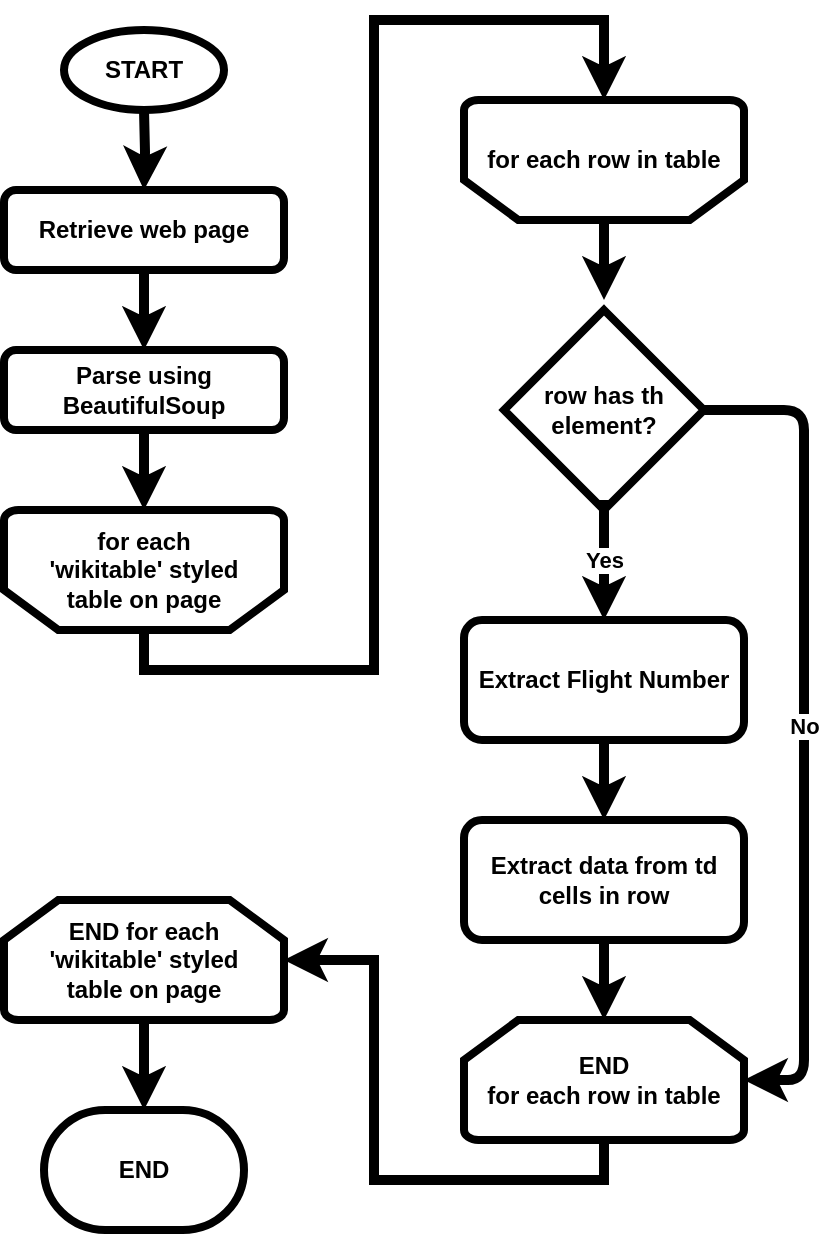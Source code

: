 <mxfile version="15.0.6" type="device"><diagram id="C5RBs43oDa-KdzZeNtuy" name="Page-1"><mxGraphModel dx="1422" dy="687" grid="1" gridSize="10" guides="1" tooltips="1" connect="1" arrows="1" fold="1" page="1" pageScale="1" pageWidth="850" pageHeight="1100" math="0" shadow="0"><root><mxCell id="WIyWlLk6GJQsqaUBKTNV-0"/><mxCell id="WIyWlLk6GJQsqaUBKTNV-1" parent="WIyWlLk6GJQsqaUBKTNV-0"/><mxCell id="BFW09ITifKijYXB5rMzo-0" style="edgeStyle=orthogonalEdgeStyle;rounded=0;orthogonalLoop=1;jettySize=auto;html=1;exitX=0.5;exitY=1;exitDx=0;exitDy=0;fontStyle=1;strokeWidth=5;" edge="1" parent="WIyWlLk6GJQsqaUBKTNV-1" source="BFW09ITifKijYXB5rMzo-1" target="BFW09ITifKijYXB5rMzo-2"><mxGeometry relative="1" as="geometry"/></mxCell><mxCell id="BFW09ITifKijYXB5rMzo-1" value="Retrieve web page" style="rounded=1;whiteSpace=wrap;html=1;fontSize=12;glass=0;strokeWidth=4;shadow=0;fontStyle=1" vertex="1" parent="WIyWlLk6GJQsqaUBKTNV-1"><mxGeometry x="30" y="105" width="140" height="40" as="geometry"/></mxCell><mxCell id="BFW09ITifKijYXB5rMzo-6" style="edgeStyle=orthogonalEdgeStyle;rounded=0;orthogonalLoop=1;jettySize=auto;html=1;exitX=0.5;exitY=1;exitDx=0;exitDy=0;entryX=0.5;entryY=0;entryDx=0;entryDy=0;strokeWidth=5;" edge="1" parent="WIyWlLk6GJQsqaUBKTNV-1" source="BFW09ITifKijYXB5rMzo-2"><mxGeometry relative="1" as="geometry"><mxPoint x="100" y="265" as="targetPoint"/></mxGeometry></mxCell><mxCell id="BFW09ITifKijYXB5rMzo-2" value="Parse using BeautifulSoup" style="rounded=1;whiteSpace=wrap;html=1;fontSize=12;glass=0;strokeWidth=4;shadow=0;fontStyle=1" vertex="1" parent="WIyWlLk6GJQsqaUBKTNV-1"><mxGeometry x="30" y="185" width="140" height="40" as="geometry"/></mxCell><mxCell id="BFW09ITifKijYXB5rMzo-3" style="edgeStyle=orthogonalEdgeStyle;rounded=0;orthogonalLoop=1;jettySize=auto;html=1;exitX=0.5;exitY=1;exitDx=0;exitDy=0;entryX=0.5;entryY=0;entryDx=0;entryDy=0;strokeWidth=5;" edge="1" parent="WIyWlLk6GJQsqaUBKTNV-1" target="BFW09ITifKijYXB5rMzo-1"><mxGeometry relative="1" as="geometry"><mxPoint x="100" y="65" as="sourcePoint"/></mxGeometry></mxCell><mxCell id="BFW09ITifKijYXB5rMzo-4" value="&lt;b&gt;START&lt;/b&gt;" style="strokeWidth=4;html=1;shape=mxgraph.flowchart.start_1;whiteSpace=wrap;" vertex="1" parent="WIyWlLk6GJQsqaUBKTNV-1"><mxGeometry x="60" y="25" width="80" height="40" as="geometry"/></mxCell><mxCell id="BFW09ITifKijYXB5rMzo-12" style="edgeStyle=orthogonalEdgeStyle;rounded=0;orthogonalLoop=1;jettySize=auto;html=1;exitX=0.5;exitY=0;exitDx=0;exitDy=0;exitPerimeter=0;entryX=0.5;entryY=1;entryDx=0;entryDy=0;entryPerimeter=0;strokeWidth=5;" edge="1" parent="WIyWlLk6GJQsqaUBKTNV-1" source="BFW09ITifKijYXB5rMzo-7" target="BFW09ITifKijYXB5rMzo-9"><mxGeometry relative="1" as="geometry"><Array as="points"><mxPoint x="100" y="345"/><mxPoint x="215" y="345"/><mxPoint x="215" y="20"/><mxPoint x="330" y="20"/></Array></mxGeometry></mxCell><mxCell id="BFW09ITifKijYXB5rMzo-7" value="&lt;b&gt;for each&lt;br&gt;'wikitable' styled&lt;br&gt;table on page&lt;/b&gt;" style="strokeWidth=4;html=1;shape=mxgraph.flowchart.loop_limit;whiteSpace=wrap;flipV=1;" vertex="1" parent="WIyWlLk6GJQsqaUBKTNV-1"><mxGeometry x="30" y="265" width="140" height="60" as="geometry"/></mxCell><mxCell id="BFW09ITifKijYXB5rMzo-14" value="" style="edgeStyle=orthogonalEdgeStyle;rounded=0;orthogonalLoop=1;jettySize=auto;html=1;strokeWidth=5;" edge="1" parent="WIyWlLk6GJQsqaUBKTNV-1" source="BFW09ITifKijYXB5rMzo-9"><mxGeometry relative="1" as="geometry"><mxPoint x="330" y="160" as="targetPoint"/></mxGeometry></mxCell><mxCell id="BFW09ITifKijYXB5rMzo-9" value="&lt;b&gt;for each row in table&lt;/b&gt;" style="strokeWidth=4;html=1;shape=mxgraph.flowchart.loop_limit;whiteSpace=wrap;flipV=1;" vertex="1" parent="WIyWlLk6GJQsqaUBKTNV-1"><mxGeometry x="260" y="60" width="140" height="60" as="geometry"/></mxCell><mxCell id="BFW09ITifKijYXB5rMzo-15" value="&lt;b&gt;row has th element?&lt;/b&gt;" style="strokeWidth=4;html=1;shape=mxgraph.flowchart.decision;whiteSpace=wrap;" vertex="1" parent="WIyWlLk6GJQsqaUBKTNV-1"><mxGeometry x="280" y="165" width="100" height="100" as="geometry"/></mxCell><mxCell id="BFW09ITifKijYXB5rMzo-20" style="edgeStyle=orthogonalEdgeStyle;rounded=0;orthogonalLoop=1;jettySize=auto;html=1;exitX=0.5;exitY=1;exitDx=0;exitDy=0;entryX=0.5;entryY=1;entryDx=0;entryDy=0;entryPerimeter=0;strokeWidth=5;" edge="1" parent="WIyWlLk6GJQsqaUBKTNV-1" source="BFW09ITifKijYXB5rMzo-16"><mxGeometry relative="1" as="geometry"><mxPoint x="330" y="420" as="targetPoint"/></mxGeometry></mxCell><mxCell id="BFW09ITifKijYXB5rMzo-16" value="&lt;b&gt;Extract Flight Number&lt;/b&gt;" style="rounded=1;whiteSpace=wrap;html=1;strokeWidth=4;" vertex="1" parent="WIyWlLk6GJQsqaUBKTNV-1"><mxGeometry x="260" y="320" width="140" height="60" as="geometry"/></mxCell><mxCell id="BFW09ITifKijYXB5rMzo-17" value="" style="endArrow=classic;html=1;strokeWidth=5;entryX=0.5;entryY=0;entryDx=0;entryDy=0;" edge="1" parent="WIyWlLk6GJQsqaUBKTNV-1" target="BFW09ITifKijYXB5rMzo-16"><mxGeometry relative="1" as="geometry"><mxPoint x="330" y="260" as="sourcePoint"/><mxPoint x="430" y="260" as="targetPoint"/></mxGeometry></mxCell><mxCell id="BFW09ITifKijYXB5rMzo-18" value="&lt;b&gt;Yes&lt;/b&gt;" style="edgeLabel;resizable=0;html=1;align=center;verticalAlign=middle;" connectable="0" vertex="1" parent="BFW09ITifKijYXB5rMzo-17"><mxGeometry relative="1" as="geometry"/></mxCell><mxCell id="BFW09ITifKijYXB5rMzo-28" style="edgeStyle=orthogonalEdgeStyle;rounded=0;orthogonalLoop=1;jettySize=auto;html=1;exitX=0.5;exitY=1;exitDx=0;exitDy=0;entryX=0.5;entryY=0;entryDx=0;entryDy=0;entryPerimeter=0;strokeWidth=5;" edge="1" parent="WIyWlLk6GJQsqaUBKTNV-1" source="BFW09ITifKijYXB5rMzo-23" target="BFW09ITifKijYXB5rMzo-27"><mxGeometry relative="1" as="geometry"/></mxCell><mxCell id="BFW09ITifKijYXB5rMzo-23" value="&lt;b&gt;Extract data from td cells in row&lt;/b&gt;" style="rounded=1;whiteSpace=wrap;html=1;strokeWidth=4;" vertex="1" parent="WIyWlLk6GJQsqaUBKTNV-1"><mxGeometry x="260" y="420" width="140" height="60" as="geometry"/></mxCell><mxCell id="BFW09ITifKijYXB5rMzo-30" style="edgeStyle=orthogonalEdgeStyle;rounded=0;orthogonalLoop=1;jettySize=auto;html=1;exitX=0.5;exitY=1;exitDx=0;exitDy=0;exitPerimeter=0;strokeWidth=5;" edge="1" parent="WIyWlLk6GJQsqaUBKTNV-1" source="BFW09ITifKijYXB5rMzo-27" target="BFW09ITifKijYXB5rMzo-29"><mxGeometry relative="1" as="geometry"/></mxCell><mxCell id="BFW09ITifKijYXB5rMzo-27" value="&lt;b&gt;END&lt;br&gt;for each row in table&lt;/b&gt;" style="strokeWidth=4;html=1;shape=mxgraph.flowchart.loop_limit;whiteSpace=wrap;" vertex="1" parent="WIyWlLk6GJQsqaUBKTNV-1"><mxGeometry x="260" y="520" width="140" height="60" as="geometry"/></mxCell><mxCell id="BFW09ITifKijYXB5rMzo-33" style="edgeStyle=orthogonalEdgeStyle;rounded=0;orthogonalLoop=1;jettySize=auto;html=1;exitX=0.5;exitY=1;exitDx=0;exitDy=0;exitPerimeter=0;entryX=0.5;entryY=0;entryDx=0;entryDy=0;entryPerimeter=0;strokeWidth=5;" edge="1" parent="WIyWlLk6GJQsqaUBKTNV-1" source="BFW09ITifKijYXB5rMzo-29" target="BFW09ITifKijYXB5rMzo-31"><mxGeometry relative="1" as="geometry"/></mxCell><mxCell id="BFW09ITifKijYXB5rMzo-29" value="&lt;b&gt;END&amp;nbsp;&lt;/b&gt;&lt;b&gt;for each&lt;br&gt;'wikitable' styled&lt;br&gt;table on page&lt;/b&gt;" style="strokeWidth=4;html=1;shape=mxgraph.flowchart.loop_limit;whiteSpace=wrap;" vertex="1" parent="WIyWlLk6GJQsqaUBKTNV-1"><mxGeometry x="30" y="460" width="140" height="60" as="geometry"/></mxCell><mxCell id="BFW09ITifKijYXB5rMzo-31" value="&lt;b&gt;END&lt;/b&gt;" style="strokeWidth=4;html=1;shape=mxgraph.flowchart.terminator;whiteSpace=wrap;" vertex="1" parent="WIyWlLk6GJQsqaUBKTNV-1"><mxGeometry x="50" y="565" width="100" height="60" as="geometry"/></mxCell><mxCell id="BFW09ITifKijYXB5rMzo-37" value="" style="endArrow=classic;html=1;strokeWidth=5;entryX=1;entryY=0.5;entryDx=0;entryDy=0;entryPerimeter=0;" edge="1" parent="WIyWlLk6GJQsqaUBKTNV-1" target="BFW09ITifKijYXB5rMzo-27"><mxGeometry relative="1" as="geometry"><mxPoint x="380" y="215" as="sourcePoint"/><mxPoint x="480" y="215" as="targetPoint"/><Array as="points"><mxPoint x="430" y="215"/><mxPoint x="430" y="550"/></Array></mxGeometry></mxCell><mxCell id="BFW09ITifKijYXB5rMzo-38" value="&lt;b&gt;No&lt;/b&gt;" style="edgeLabel;resizable=0;html=1;align=center;verticalAlign=middle;" connectable="0" vertex="1" parent="BFW09ITifKijYXB5rMzo-37"><mxGeometry relative="1" as="geometry"/></mxCell></root></mxGraphModel></diagram></mxfile>